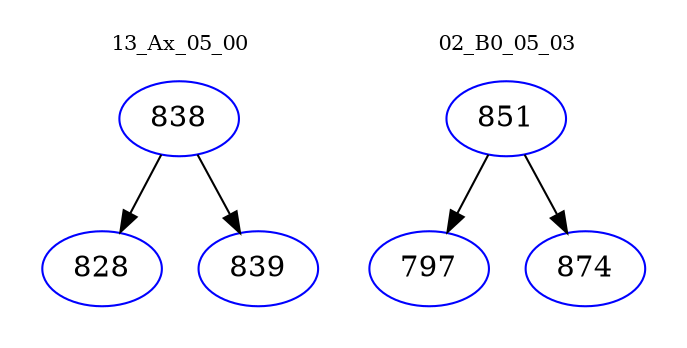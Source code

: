 digraph{
subgraph cluster_0 {
color = white
label = "13_Ax_05_00";
fontsize=10;
T0_838 [label="838", color="blue"]
T0_838 -> T0_828 [color="black"]
T0_828 [label="828", color="blue"]
T0_838 -> T0_839 [color="black"]
T0_839 [label="839", color="blue"]
}
subgraph cluster_1 {
color = white
label = "02_B0_05_03";
fontsize=10;
T1_851 [label="851", color="blue"]
T1_851 -> T1_797 [color="black"]
T1_797 [label="797", color="blue"]
T1_851 -> T1_874 [color="black"]
T1_874 [label="874", color="blue"]
}
}
